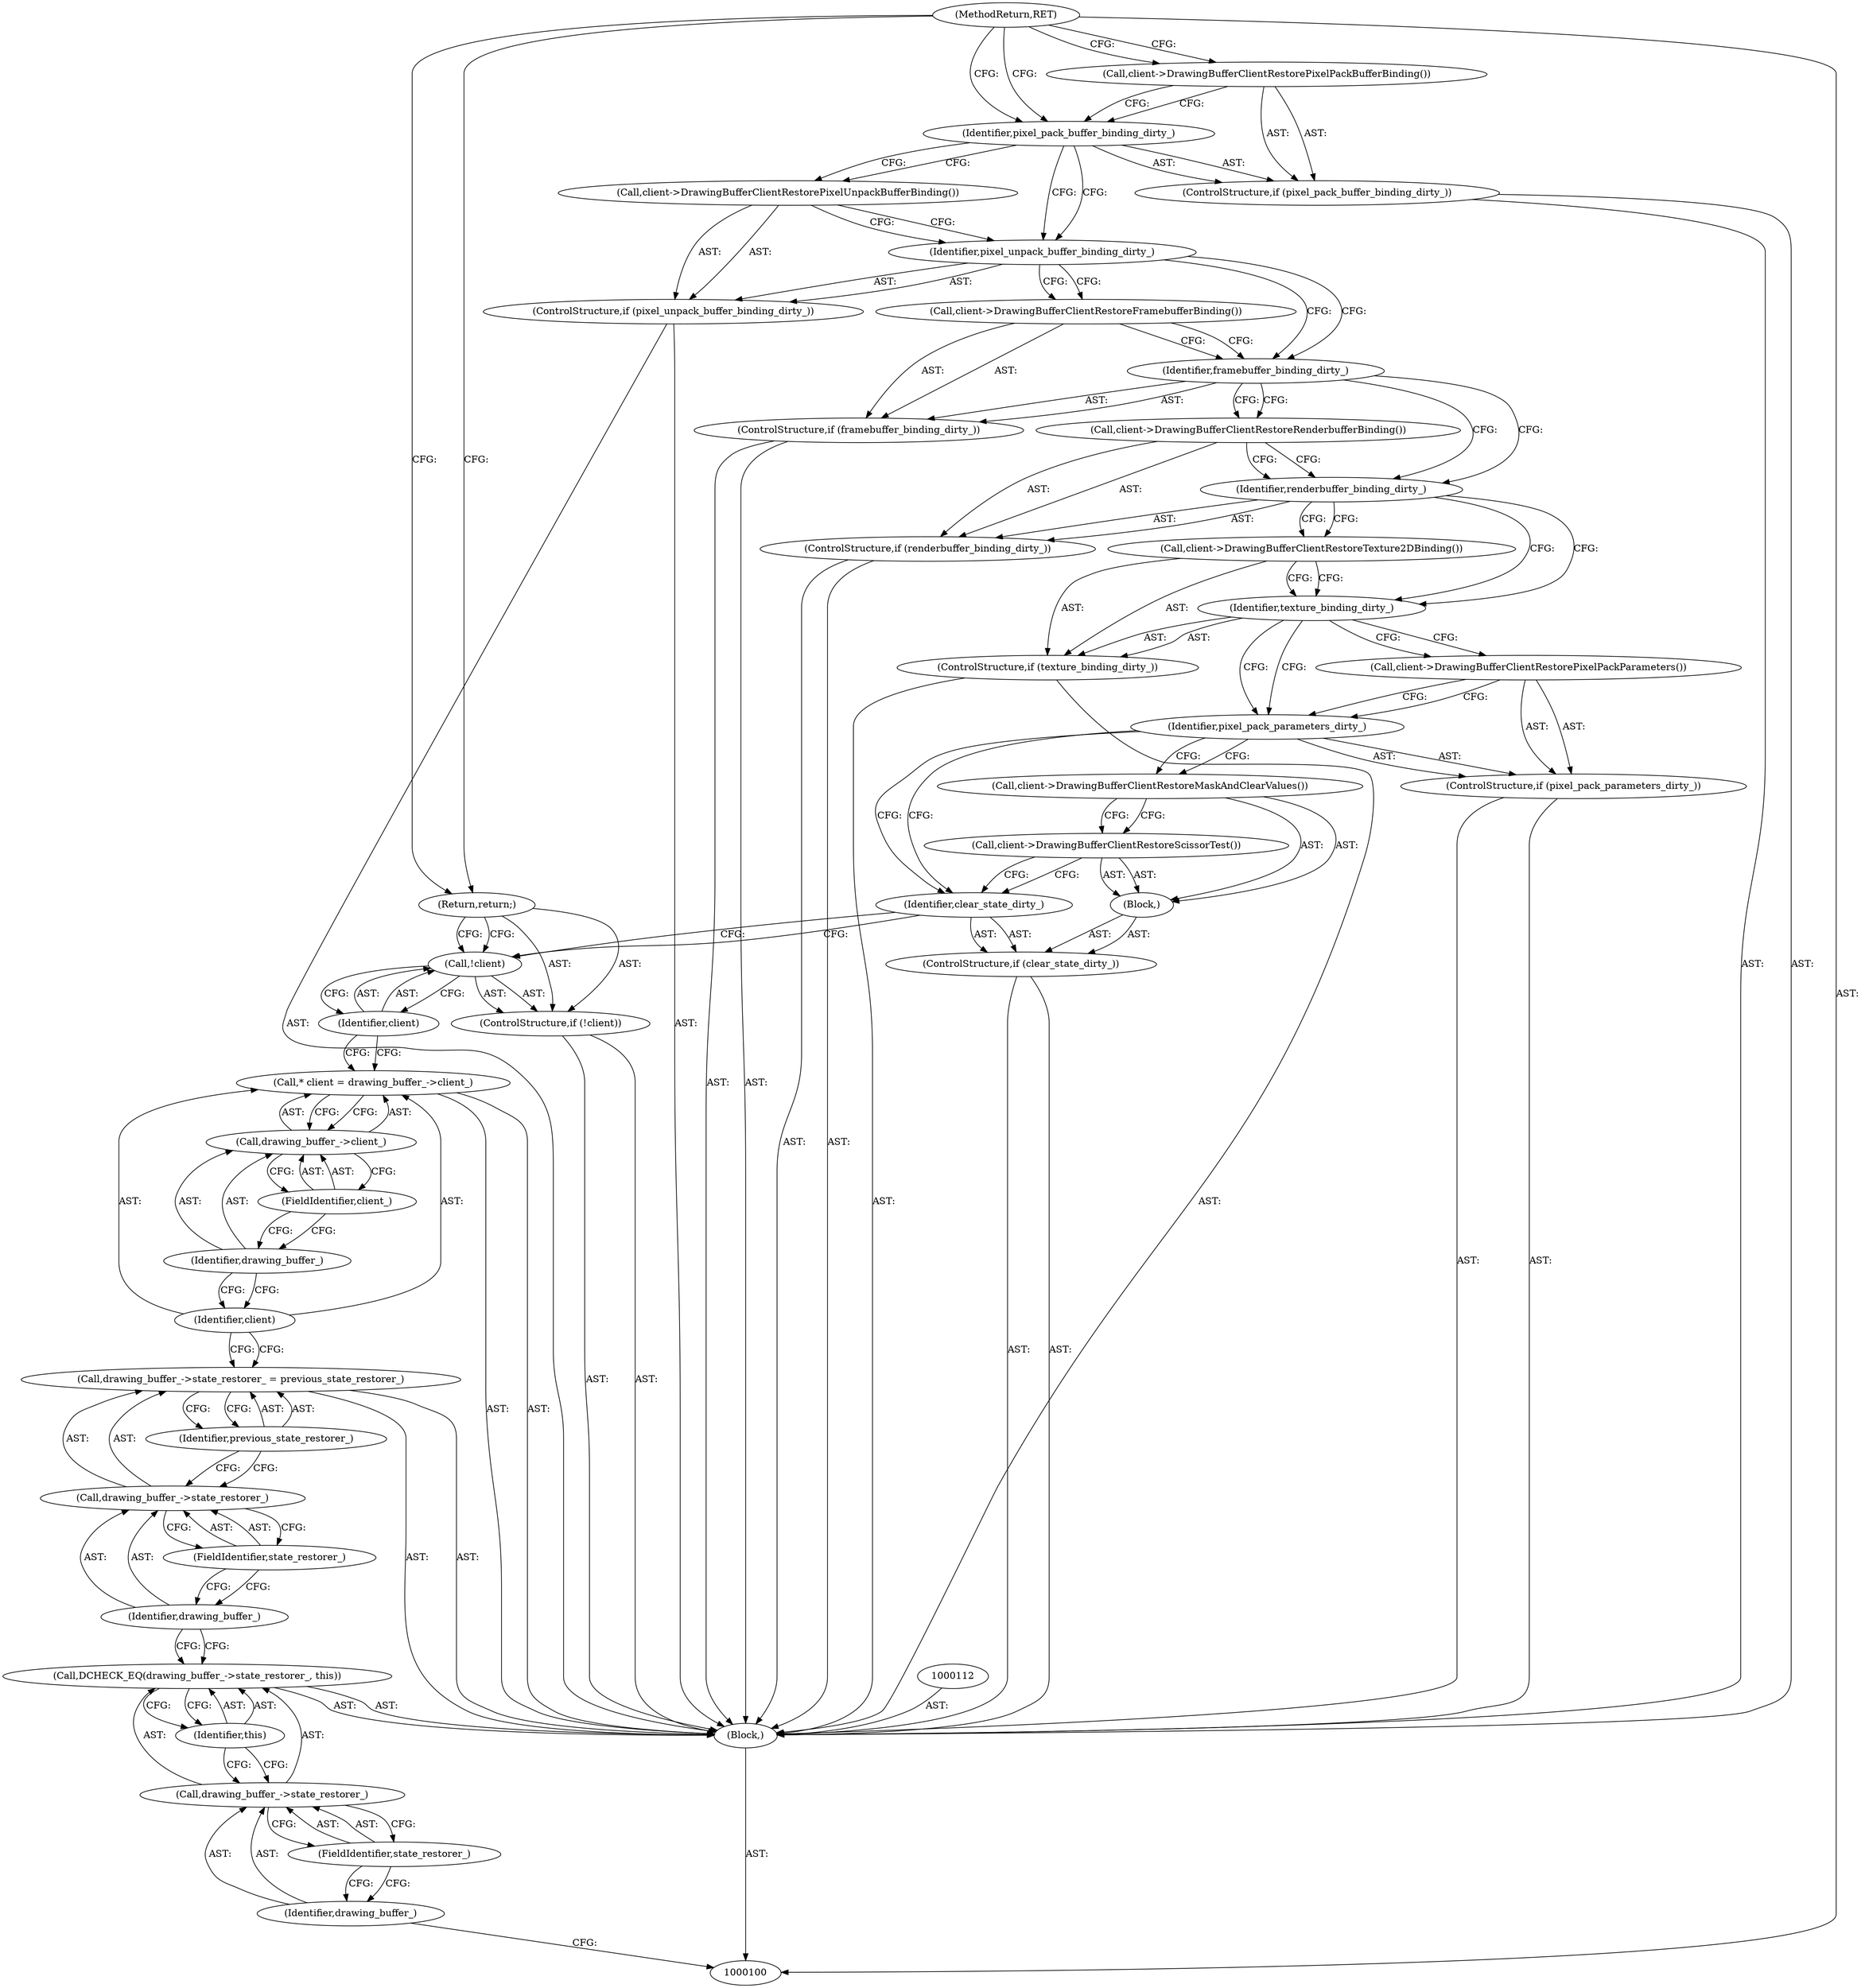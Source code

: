 digraph "0_Chrome_f6ac1dba5e36f338a490752a2cbef3339096d9fe_6" {
"1000145" [label="(MethodReturn,RET)"];
"1000101" [label="(Block,)"];
"1000126" [label="(Call,client->DrawingBufferClientRestoreMaskAndClearValues())"];
"1000127" [label="(ControlStructure,if (pixel_pack_parameters_dirty_))"];
"1000128" [label="(Identifier,pixel_pack_parameters_dirty_)"];
"1000129" [label="(Call,client->DrawingBufferClientRestorePixelPackParameters())"];
"1000130" [label="(ControlStructure,if (texture_binding_dirty_))"];
"1000131" [label="(Identifier,texture_binding_dirty_)"];
"1000132" [label="(Call,client->DrawingBufferClientRestoreTexture2DBinding())"];
"1000133" [label="(ControlStructure,if (renderbuffer_binding_dirty_))"];
"1000134" [label="(Identifier,renderbuffer_binding_dirty_)"];
"1000135" [label="(Call,client->DrawingBufferClientRestoreRenderbufferBinding())"];
"1000136" [label="(ControlStructure,if (framebuffer_binding_dirty_))"];
"1000137" [label="(Identifier,framebuffer_binding_dirty_)"];
"1000138" [label="(Call,client->DrawingBufferClientRestoreFramebufferBinding())"];
"1000103" [label="(Call,drawing_buffer_->state_restorer_)"];
"1000104" [label="(Identifier,drawing_buffer_)"];
"1000102" [label="(Call,DCHECK_EQ(drawing_buffer_->state_restorer_, this))"];
"1000105" [label="(FieldIdentifier,state_restorer_)"];
"1000106" [label="(Identifier,this)"];
"1000139" [label="(ControlStructure,if (pixel_unpack_buffer_binding_dirty_))"];
"1000140" [label="(Identifier,pixel_unpack_buffer_binding_dirty_)"];
"1000141" [label="(Call,client->DrawingBufferClientRestorePixelUnpackBufferBinding())"];
"1000142" [label="(ControlStructure,if (pixel_pack_buffer_binding_dirty_))"];
"1000143" [label="(Identifier,pixel_pack_buffer_binding_dirty_)"];
"1000144" [label="(Call,client->DrawingBufferClientRestorePixelPackBufferBinding())"];
"1000110" [label="(FieldIdentifier,state_restorer_)"];
"1000107" [label="(Call,drawing_buffer_->state_restorer_ = previous_state_restorer_)"];
"1000108" [label="(Call,drawing_buffer_->state_restorer_)"];
"1000109" [label="(Identifier,drawing_buffer_)"];
"1000111" [label="(Identifier,previous_state_restorer_)"];
"1000114" [label="(Identifier,client)"];
"1000115" [label="(Call,drawing_buffer_->client_)"];
"1000116" [label="(Identifier,drawing_buffer_)"];
"1000117" [label="(FieldIdentifier,client_)"];
"1000113" [label="(Call,* client = drawing_buffer_->client_)"];
"1000118" [label="(ControlStructure,if (!client))"];
"1000119" [label="(Call,!client)"];
"1000120" [label="(Identifier,client)"];
"1000121" [label="(Return,return;)"];
"1000122" [label="(ControlStructure,if (clear_state_dirty_))"];
"1000124" [label="(Block,)"];
"1000123" [label="(Identifier,clear_state_dirty_)"];
"1000125" [label="(Call,client->DrawingBufferClientRestoreScissorTest())"];
"1000145" -> "1000100"  [label="AST: "];
"1000145" -> "1000121"  [label="CFG: "];
"1000145" -> "1000144"  [label="CFG: "];
"1000145" -> "1000143"  [label="CFG: "];
"1000101" -> "1000100"  [label="AST: "];
"1000102" -> "1000101"  [label="AST: "];
"1000107" -> "1000101"  [label="AST: "];
"1000112" -> "1000101"  [label="AST: "];
"1000113" -> "1000101"  [label="AST: "];
"1000118" -> "1000101"  [label="AST: "];
"1000122" -> "1000101"  [label="AST: "];
"1000127" -> "1000101"  [label="AST: "];
"1000130" -> "1000101"  [label="AST: "];
"1000133" -> "1000101"  [label="AST: "];
"1000136" -> "1000101"  [label="AST: "];
"1000139" -> "1000101"  [label="AST: "];
"1000142" -> "1000101"  [label="AST: "];
"1000126" -> "1000124"  [label="AST: "];
"1000126" -> "1000125"  [label="CFG: "];
"1000128" -> "1000126"  [label="CFG: "];
"1000127" -> "1000101"  [label="AST: "];
"1000128" -> "1000127"  [label="AST: "];
"1000129" -> "1000127"  [label="AST: "];
"1000128" -> "1000127"  [label="AST: "];
"1000128" -> "1000126"  [label="CFG: "];
"1000128" -> "1000123"  [label="CFG: "];
"1000129" -> "1000128"  [label="CFG: "];
"1000131" -> "1000128"  [label="CFG: "];
"1000129" -> "1000127"  [label="AST: "];
"1000129" -> "1000128"  [label="CFG: "];
"1000131" -> "1000129"  [label="CFG: "];
"1000130" -> "1000101"  [label="AST: "];
"1000131" -> "1000130"  [label="AST: "];
"1000132" -> "1000130"  [label="AST: "];
"1000131" -> "1000130"  [label="AST: "];
"1000131" -> "1000129"  [label="CFG: "];
"1000131" -> "1000128"  [label="CFG: "];
"1000132" -> "1000131"  [label="CFG: "];
"1000134" -> "1000131"  [label="CFG: "];
"1000132" -> "1000130"  [label="AST: "];
"1000132" -> "1000131"  [label="CFG: "];
"1000134" -> "1000132"  [label="CFG: "];
"1000133" -> "1000101"  [label="AST: "];
"1000134" -> "1000133"  [label="AST: "];
"1000135" -> "1000133"  [label="AST: "];
"1000134" -> "1000133"  [label="AST: "];
"1000134" -> "1000132"  [label="CFG: "];
"1000134" -> "1000131"  [label="CFG: "];
"1000135" -> "1000134"  [label="CFG: "];
"1000137" -> "1000134"  [label="CFG: "];
"1000135" -> "1000133"  [label="AST: "];
"1000135" -> "1000134"  [label="CFG: "];
"1000137" -> "1000135"  [label="CFG: "];
"1000136" -> "1000101"  [label="AST: "];
"1000137" -> "1000136"  [label="AST: "];
"1000138" -> "1000136"  [label="AST: "];
"1000137" -> "1000136"  [label="AST: "];
"1000137" -> "1000135"  [label="CFG: "];
"1000137" -> "1000134"  [label="CFG: "];
"1000138" -> "1000137"  [label="CFG: "];
"1000140" -> "1000137"  [label="CFG: "];
"1000138" -> "1000136"  [label="AST: "];
"1000138" -> "1000137"  [label="CFG: "];
"1000140" -> "1000138"  [label="CFG: "];
"1000103" -> "1000102"  [label="AST: "];
"1000103" -> "1000105"  [label="CFG: "];
"1000104" -> "1000103"  [label="AST: "];
"1000105" -> "1000103"  [label="AST: "];
"1000106" -> "1000103"  [label="CFG: "];
"1000104" -> "1000103"  [label="AST: "];
"1000104" -> "1000100"  [label="CFG: "];
"1000105" -> "1000104"  [label="CFG: "];
"1000102" -> "1000101"  [label="AST: "];
"1000102" -> "1000106"  [label="CFG: "];
"1000103" -> "1000102"  [label="AST: "];
"1000106" -> "1000102"  [label="AST: "];
"1000109" -> "1000102"  [label="CFG: "];
"1000105" -> "1000103"  [label="AST: "];
"1000105" -> "1000104"  [label="CFG: "];
"1000103" -> "1000105"  [label="CFG: "];
"1000106" -> "1000102"  [label="AST: "];
"1000106" -> "1000103"  [label="CFG: "];
"1000102" -> "1000106"  [label="CFG: "];
"1000139" -> "1000101"  [label="AST: "];
"1000140" -> "1000139"  [label="AST: "];
"1000141" -> "1000139"  [label="AST: "];
"1000140" -> "1000139"  [label="AST: "];
"1000140" -> "1000138"  [label="CFG: "];
"1000140" -> "1000137"  [label="CFG: "];
"1000141" -> "1000140"  [label="CFG: "];
"1000143" -> "1000140"  [label="CFG: "];
"1000141" -> "1000139"  [label="AST: "];
"1000141" -> "1000140"  [label="CFG: "];
"1000143" -> "1000141"  [label="CFG: "];
"1000142" -> "1000101"  [label="AST: "];
"1000143" -> "1000142"  [label="AST: "];
"1000144" -> "1000142"  [label="AST: "];
"1000143" -> "1000142"  [label="AST: "];
"1000143" -> "1000141"  [label="CFG: "];
"1000143" -> "1000140"  [label="CFG: "];
"1000144" -> "1000143"  [label="CFG: "];
"1000145" -> "1000143"  [label="CFG: "];
"1000144" -> "1000142"  [label="AST: "];
"1000144" -> "1000143"  [label="CFG: "];
"1000145" -> "1000144"  [label="CFG: "];
"1000110" -> "1000108"  [label="AST: "];
"1000110" -> "1000109"  [label="CFG: "];
"1000108" -> "1000110"  [label="CFG: "];
"1000107" -> "1000101"  [label="AST: "];
"1000107" -> "1000111"  [label="CFG: "];
"1000108" -> "1000107"  [label="AST: "];
"1000111" -> "1000107"  [label="AST: "];
"1000114" -> "1000107"  [label="CFG: "];
"1000108" -> "1000107"  [label="AST: "];
"1000108" -> "1000110"  [label="CFG: "];
"1000109" -> "1000108"  [label="AST: "];
"1000110" -> "1000108"  [label="AST: "];
"1000111" -> "1000108"  [label="CFG: "];
"1000109" -> "1000108"  [label="AST: "];
"1000109" -> "1000102"  [label="CFG: "];
"1000110" -> "1000109"  [label="CFG: "];
"1000111" -> "1000107"  [label="AST: "];
"1000111" -> "1000108"  [label="CFG: "];
"1000107" -> "1000111"  [label="CFG: "];
"1000114" -> "1000113"  [label="AST: "];
"1000114" -> "1000107"  [label="CFG: "];
"1000116" -> "1000114"  [label="CFG: "];
"1000115" -> "1000113"  [label="AST: "];
"1000115" -> "1000117"  [label="CFG: "];
"1000116" -> "1000115"  [label="AST: "];
"1000117" -> "1000115"  [label="AST: "];
"1000113" -> "1000115"  [label="CFG: "];
"1000116" -> "1000115"  [label="AST: "];
"1000116" -> "1000114"  [label="CFG: "];
"1000117" -> "1000116"  [label="CFG: "];
"1000117" -> "1000115"  [label="AST: "];
"1000117" -> "1000116"  [label="CFG: "];
"1000115" -> "1000117"  [label="CFG: "];
"1000113" -> "1000101"  [label="AST: "];
"1000113" -> "1000115"  [label="CFG: "];
"1000114" -> "1000113"  [label="AST: "];
"1000115" -> "1000113"  [label="AST: "];
"1000120" -> "1000113"  [label="CFG: "];
"1000118" -> "1000101"  [label="AST: "];
"1000119" -> "1000118"  [label="AST: "];
"1000121" -> "1000118"  [label="AST: "];
"1000119" -> "1000118"  [label="AST: "];
"1000119" -> "1000120"  [label="CFG: "];
"1000120" -> "1000119"  [label="AST: "];
"1000121" -> "1000119"  [label="CFG: "];
"1000123" -> "1000119"  [label="CFG: "];
"1000120" -> "1000119"  [label="AST: "];
"1000120" -> "1000113"  [label="CFG: "];
"1000119" -> "1000120"  [label="CFG: "];
"1000121" -> "1000118"  [label="AST: "];
"1000121" -> "1000119"  [label="CFG: "];
"1000145" -> "1000121"  [label="CFG: "];
"1000122" -> "1000101"  [label="AST: "];
"1000123" -> "1000122"  [label="AST: "];
"1000124" -> "1000122"  [label="AST: "];
"1000124" -> "1000122"  [label="AST: "];
"1000125" -> "1000124"  [label="AST: "];
"1000126" -> "1000124"  [label="AST: "];
"1000123" -> "1000122"  [label="AST: "];
"1000123" -> "1000119"  [label="CFG: "];
"1000125" -> "1000123"  [label="CFG: "];
"1000128" -> "1000123"  [label="CFG: "];
"1000125" -> "1000124"  [label="AST: "];
"1000125" -> "1000123"  [label="CFG: "];
"1000126" -> "1000125"  [label="CFG: "];
}
